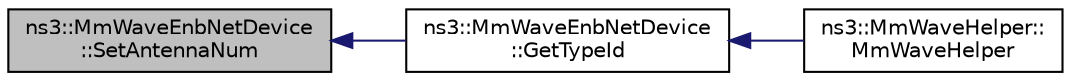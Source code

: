 digraph "ns3::MmWaveEnbNetDevice::SetAntennaNum"
{
  edge [fontname="Helvetica",fontsize="10",labelfontname="Helvetica",labelfontsize="10"];
  node [fontname="Helvetica",fontsize="10",shape=record];
  rankdir="LR";
  Node1 [label="ns3::MmWaveEnbNetDevice\l::SetAntennaNum",height=0.2,width=0.4,color="black", fillcolor="grey75", style="filled", fontcolor="black"];
  Node1 -> Node2 [dir="back",color="midnightblue",fontsize="10",style="solid"];
  Node2 [label="ns3::MmWaveEnbNetDevice\l::GetTypeId",height=0.2,width=0.4,color="black", fillcolor="white", style="filled",URL="$d7/d13/classns3_1_1MmWaveEnbNetDevice.html#a0da5e3bfec484b72c0f05c5089854e13"];
  Node2 -> Node3 [dir="back",color="midnightblue",fontsize="10",style="solid"];
  Node3 [label="ns3::MmWaveHelper::\lMmWaveHelper",height=0.2,width=0.4,color="black", fillcolor="white", style="filled",URL="$dd/d6b/classns3_1_1MmWaveHelper.html#a8acf1e1c476b8ac12107d93446c93a77"];
}
